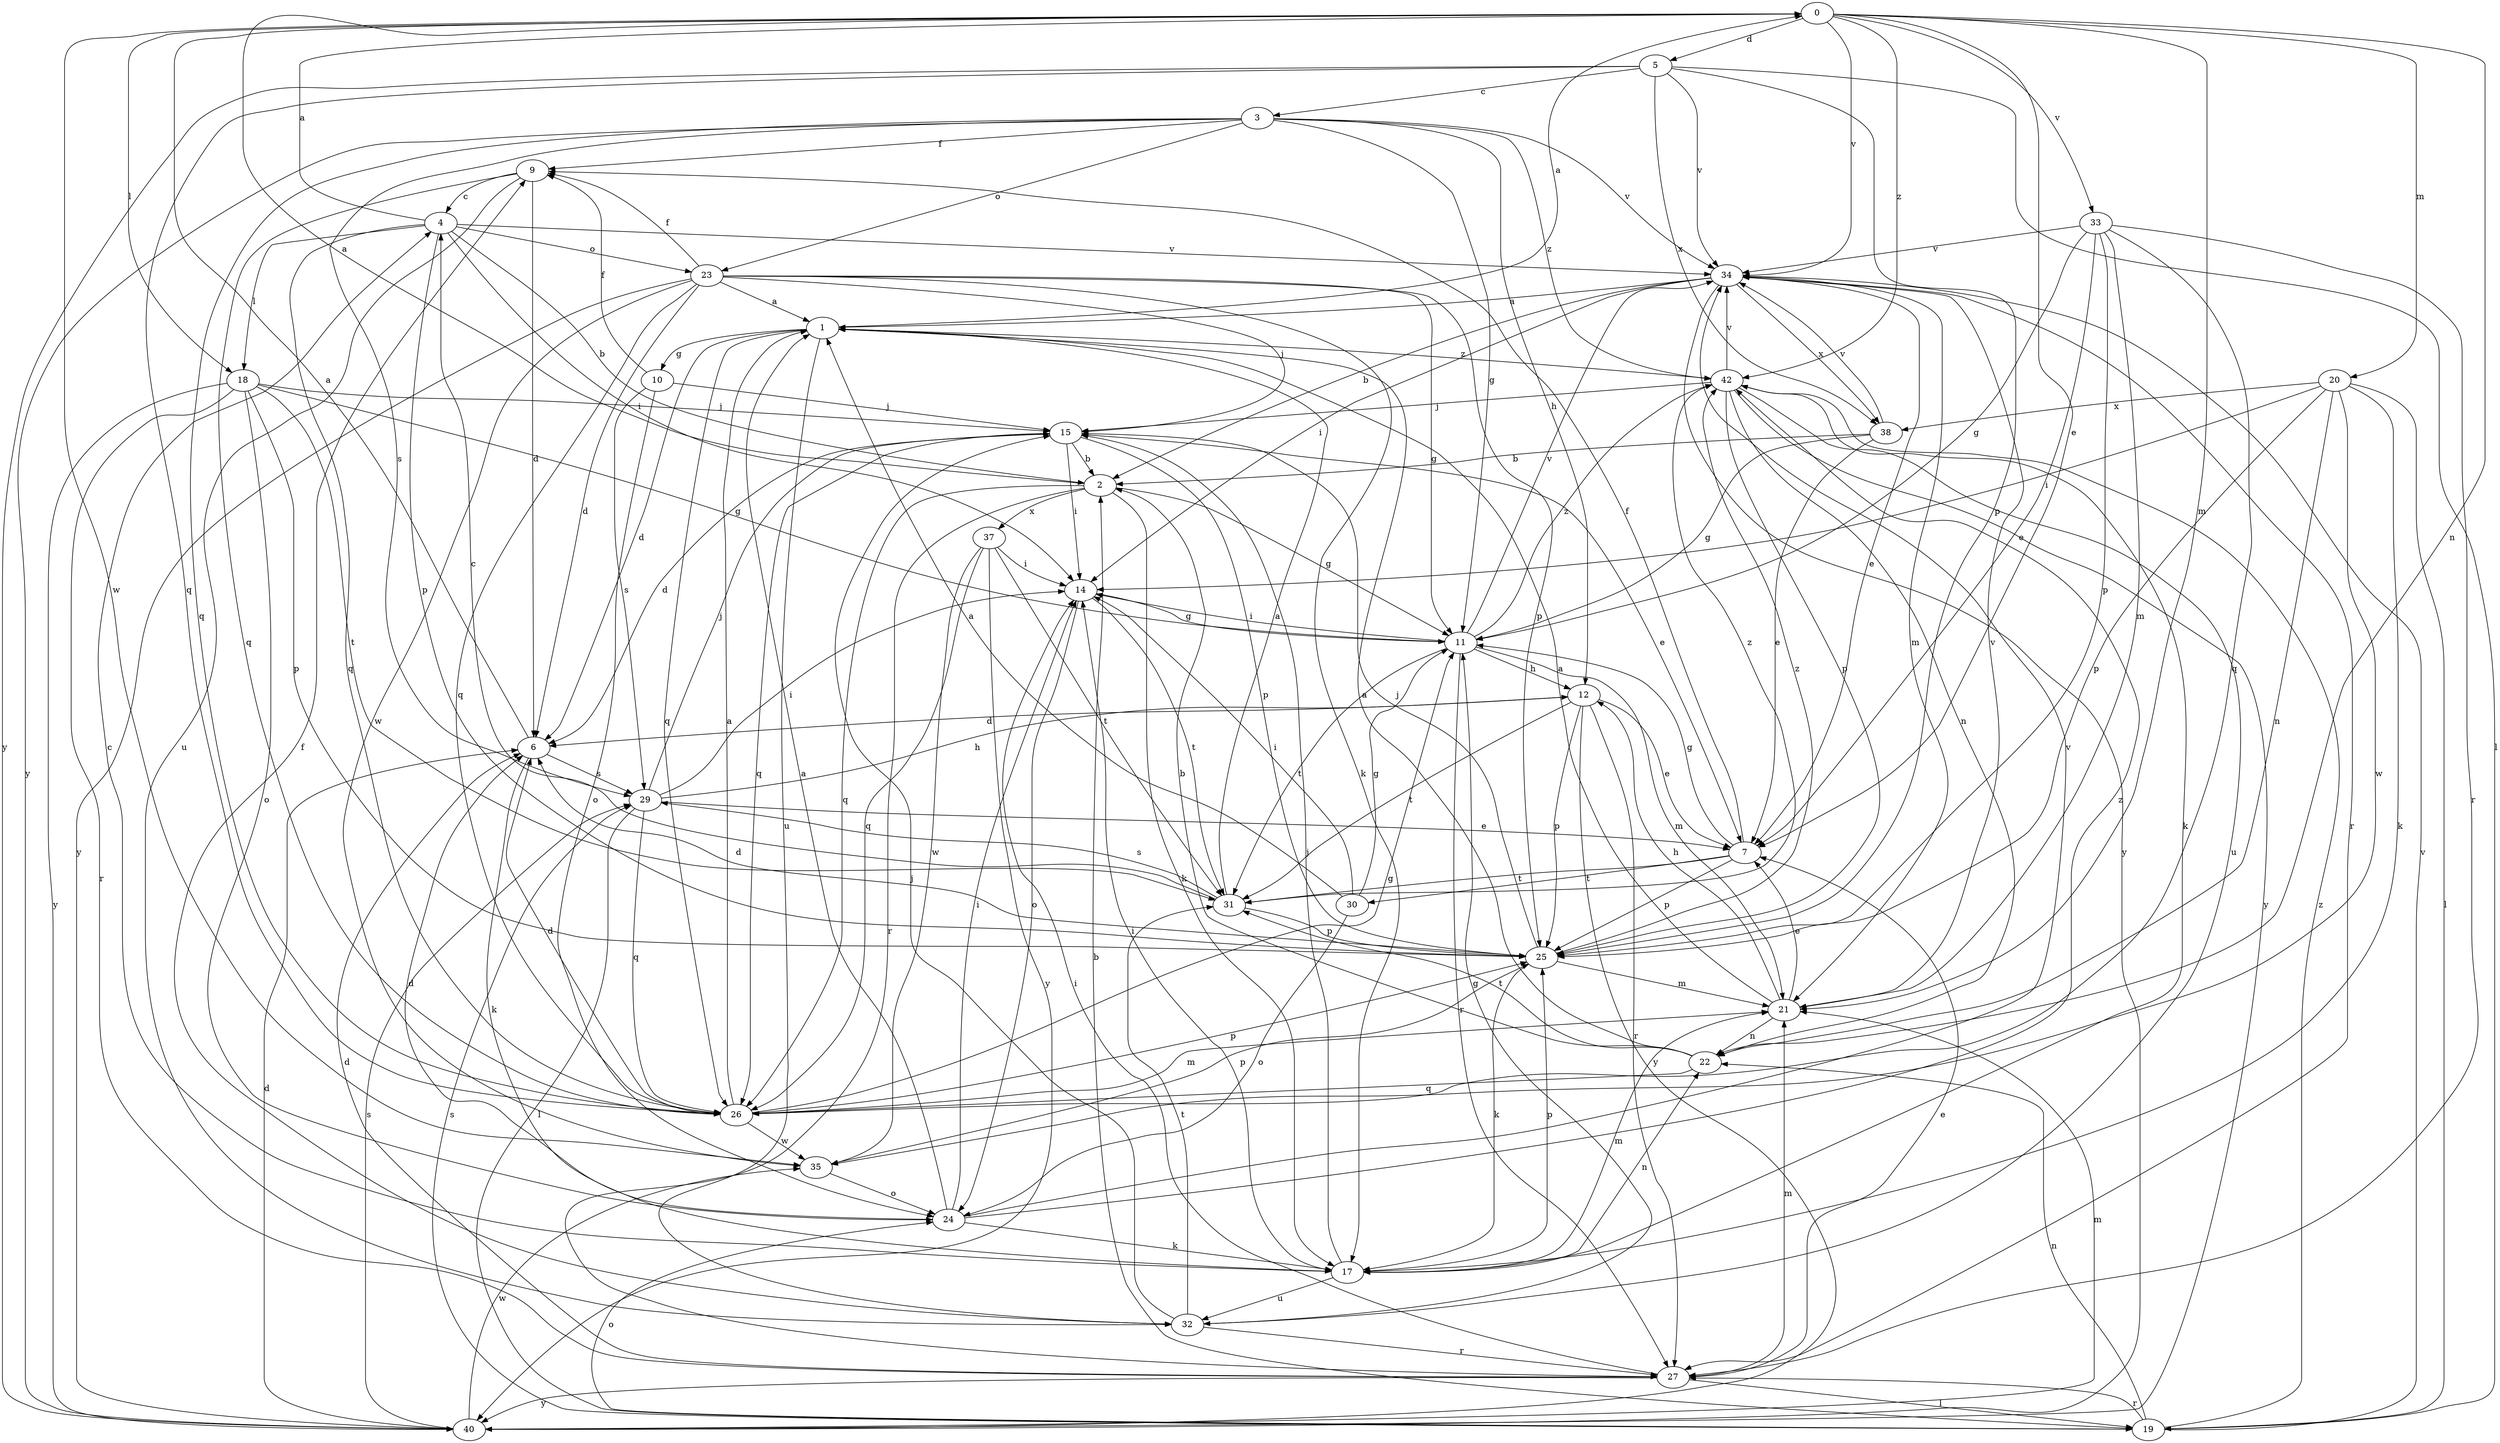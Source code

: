 strict digraph  {
0;
1;
2;
3;
4;
5;
6;
7;
9;
10;
11;
12;
14;
15;
17;
18;
19;
20;
21;
22;
23;
24;
25;
26;
27;
29;
30;
31;
32;
33;
34;
35;
37;
38;
40;
42;
0 -> 5  [label=d];
0 -> 7  [label=e];
0 -> 18  [label=l];
0 -> 20  [label=m];
0 -> 21  [label=m];
0 -> 22  [label=n];
0 -> 33  [label=v];
0 -> 34  [label=v];
0 -> 35  [label=w];
0 -> 42  [label=z];
1 -> 0  [label=a];
1 -> 6  [label=d];
1 -> 10  [label=g];
1 -> 26  [label=q];
1 -> 32  [label=u];
1 -> 42  [label=z];
2 -> 0  [label=a];
2 -> 11  [label=g];
2 -> 17  [label=k];
2 -> 26  [label=q];
2 -> 27  [label=r];
2 -> 37  [label=x];
3 -> 9  [label=f];
3 -> 11  [label=g];
3 -> 12  [label=h];
3 -> 23  [label=o];
3 -> 26  [label=q];
3 -> 29  [label=s];
3 -> 34  [label=v];
3 -> 40  [label=y];
3 -> 42  [label=z];
4 -> 0  [label=a];
4 -> 2  [label=b];
4 -> 14  [label=i];
4 -> 18  [label=l];
4 -> 23  [label=o];
4 -> 25  [label=p];
4 -> 26  [label=q];
4 -> 34  [label=v];
5 -> 3  [label=c];
5 -> 19  [label=l];
5 -> 25  [label=p];
5 -> 26  [label=q];
5 -> 34  [label=v];
5 -> 38  [label=x];
5 -> 40  [label=y];
6 -> 0  [label=a];
6 -> 17  [label=k];
6 -> 29  [label=s];
7 -> 9  [label=f];
7 -> 11  [label=g];
7 -> 25  [label=p];
7 -> 30  [label=t];
7 -> 31  [label=t];
9 -> 4  [label=c];
9 -> 6  [label=d];
9 -> 26  [label=q];
9 -> 32  [label=u];
10 -> 9  [label=f];
10 -> 15  [label=j];
10 -> 24  [label=o];
10 -> 29  [label=s];
11 -> 12  [label=h];
11 -> 14  [label=i];
11 -> 21  [label=m];
11 -> 27  [label=r];
11 -> 31  [label=t];
11 -> 34  [label=v];
11 -> 42  [label=z];
12 -> 6  [label=d];
12 -> 7  [label=e];
12 -> 25  [label=p];
12 -> 27  [label=r];
12 -> 31  [label=t];
12 -> 40  [label=y];
14 -> 11  [label=g];
14 -> 24  [label=o];
14 -> 31  [label=t];
15 -> 2  [label=b];
15 -> 6  [label=d];
15 -> 7  [label=e];
15 -> 14  [label=i];
15 -> 25  [label=p];
15 -> 26  [label=q];
17 -> 4  [label=c];
17 -> 14  [label=i];
17 -> 15  [label=j];
17 -> 21  [label=m];
17 -> 22  [label=n];
17 -> 25  [label=p];
17 -> 32  [label=u];
18 -> 11  [label=g];
18 -> 15  [label=j];
18 -> 24  [label=o];
18 -> 25  [label=p];
18 -> 27  [label=r];
18 -> 31  [label=t];
18 -> 40  [label=y];
19 -> 2  [label=b];
19 -> 22  [label=n];
19 -> 24  [label=o];
19 -> 27  [label=r];
19 -> 29  [label=s];
19 -> 34  [label=v];
19 -> 42  [label=z];
20 -> 14  [label=i];
20 -> 17  [label=k];
20 -> 19  [label=l];
20 -> 22  [label=n];
20 -> 25  [label=p];
20 -> 35  [label=w];
20 -> 38  [label=x];
21 -> 1  [label=a];
21 -> 7  [label=e];
21 -> 12  [label=h];
21 -> 22  [label=n];
21 -> 34  [label=v];
22 -> 1  [label=a];
22 -> 2  [label=b];
22 -> 26  [label=q];
22 -> 31  [label=t];
23 -> 1  [label=a];
23 -> 6  [label=d];
23 -> 9  [label=f];
23 -> 11  [label=g];
23 -> 15  [label=j];
23 -> 17  [label=k];
23 -> 25  [label=p];
23 -> 26  [label=q];
23 -> 35  [label=w];
23 -> 40  [label=y];
24 -> 1  [label=a];
24 -> 6  [label=d];
24 -> 14  [label=i];
24 -> 17  [label=k];
24 -> 34  [label=v];
24 -> 42  [label=z];
25 -> 6  [label=d];
25 -> 15  [label=j];
25 -> 17  [label=k];
25 -> 21  [label=m];
25 -> 42  [label=z];
26 -> 1  [label=a];
26 -> 6  [label=d];
26 -> 11  [label=g];
26 -> 21  [label=m];
26 -> 25  [label=p];
26 -> 35  [label=w];
27 -> 6  [label=d];
27 -> 7  [label=e];
27 -> 14  [label=i];
27 -> 19  [label=l];
27 -> 21  [label=m];
27 -> 40  [label=y];
29 -> 7  [label=e];
29 -> 12  [label=h];
29 -> 14  [label=i];
29 -> 15  [label=j];
29 -> 19  [label=l];
29 -> 26  [label=q];
30 -> 1  [label=a];
30 -> 11  [label=g];
30 -> 14  [label=i];
30 -> 24  [label=o];
31 -> 1  [label=a];
31 -> 4  [label=c];
31 -> 25  [label=p];
31 -> 29  [label=s];
31 -> 42  [label=z];
32 -> 9  [label=f];
32 -> 11  [label=g];
32 -> 15  [label=j];
32 -> 27  [label=r];
32 -> 31  [label=t];
33 -> 7  [label=e];
33 -> 11  [label=g];
33 -> 21  [label=m];
33 -> 25  [label=p];
33 -> 26  [label=q];
33 -> 27  [label=r];
33 -> 34  [label=v];
34 -> 1  [label=a];
34 -> 2  [label=b];
34 -> 7  [label=e];
34 -> 14  [label=i];
34 -> 21  [label=m];
34 -> 27  [label=r];
34 -> 38  [label=x];
34 -> 40  [label=y];
35 -> 24  [label=o];
35 -> 25  [label=p];
37 -> 14  [label=i];
37 -> 26  [label=q];
37 -> 31  [label=t];
37 -> 35  [label=w];
37 -> 40  [label=y];
38 -> 2  [label=b];
38 -> 7  [label=e];
38 -> 11  [label=g];
38 -> 34  [label=v];
40 -> 6  [label=d];
40 -> 21  [label=m];
40 -> 29  [label=s];
40 -> 35  [label=w];
42 -> 15  [label=j];
42 -> 17  [label=k];
42 -> 22  [label=n];
42 -> 25  [label=p];
42 -> 32  [label=u];
42 -> 34  [label=v];
42 -> 40  [label=y];
}
